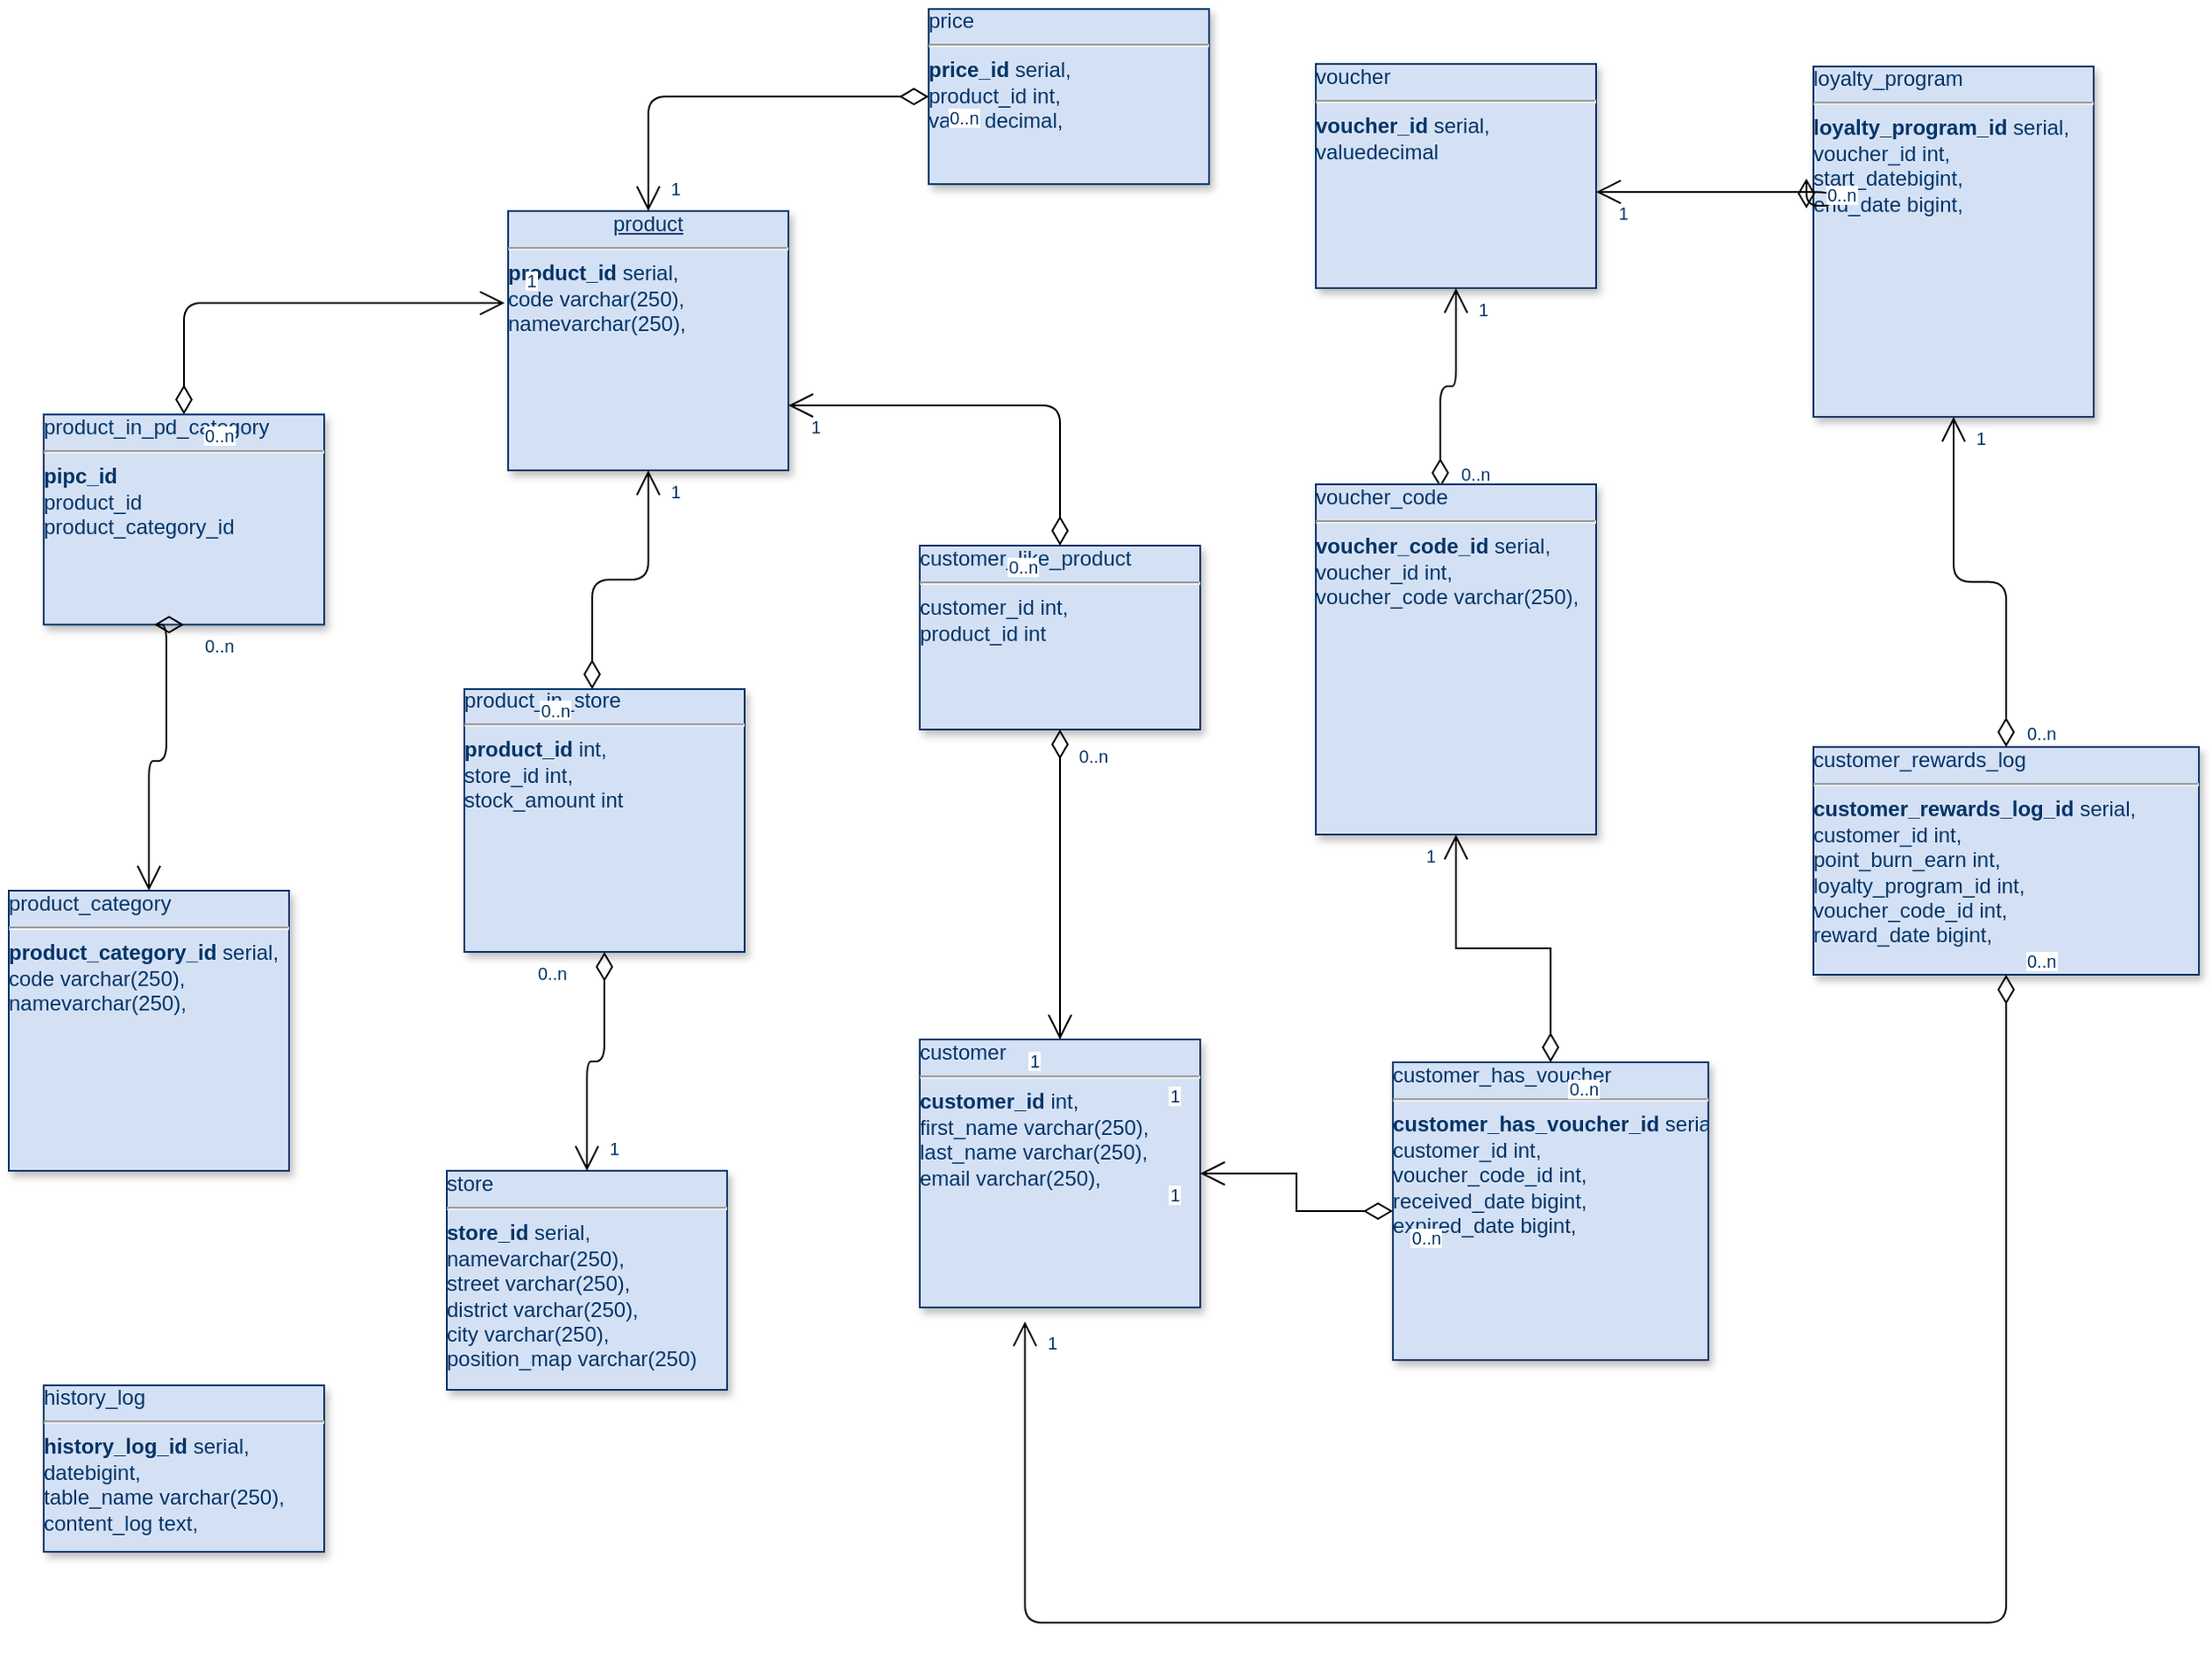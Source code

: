 <mxfile version="10.6.9"><diagram name="Page-1" id="efa7a0a1-bf9b-a30e-e6df-94a7791c09e9"><mxGraphModel dx="1666" dy="403" grid="1" gridSize="10" guides="1" tooltips="1" connect="1" arrows="1" fold="1" page="1" pageScale="1" pageWidth="826" pageHeight="1169" background="#ffffff" math="0" shadow="0"><root><mxCell id="0"/><mxCell id="1" parent="0"/><mxCell id="19" value="&lt;div&gt;product_in_pd_category&lt;/div&gt;&lt;hr&gt;&lt;div&gt;&lt;b&gt;pipc_id&amp;nbsp;&lt;/b&gt;&lt;/div&gt;&lt;div&gt;product_id&lt;/div&gt;&lt;div&gt;product_category_id&lt;/div&gt;&lt;p&gt;&lt;br&gt;&lt;/p&gt;" style="verticalAlign=top;align=left;overflow=fill;fontSize=12;fontFamily=Helvetica;html=1;strokeColor=#003366;shadow=1;fillColor=#D4E1F5;fontColor=#003366" parent="1" vertex="1"><mxGeometry x="-535.0" y="301.64" width="160" height="120" as="geometry"/></mxCell><mxCell id="20" value="&lt;div&gt;store&lt;/div&gt;&lt;hr&gt;&lt;div&gt;&lt;div&gt;&lt;b&gt;store_id &lt;/b&gt;&lt;span&gt;serial&lt;/span&gt;,&lt;/div&gt;&lt;div&gt;&lt;span&gt;name&lt;/span&gt;&lt;span&gt;varchar&lt;/span&gt;(&lt;span&gt;250&lt;/span&gt;),&lt;/div&gt;&lt;div&gt;   street &lt;span&gt;varchar&lt;/span&gt;(&lt;span&gt;250&lt;/span&gt;),&lt;/div&gt;&lt;div&gt;   district &lt;span&gt;varchar&lt;/span&gt;(&lt;span&gt;250&lt;/span&gt;),&lt;/div&gt;&lt;div&gt;   city &lt;span&gt;varchar&lt;/span&gt;(&lt;span&gt;250&lt;/span&gt;),&lt;/div&gt;&lt;div&gt;   position_map &lt;span&gt;varchar&lt;/span&gt;(&lt;span&gt;250&lt;/span&gt;)&lt;/div&gt;&lt;/div&gt;" style="verticalAlign=top;align=left;overflow=fill;fontSize=12;fontFamily=Helvetica;html=1;strokeColor=#003366;shadow=1;fillColor=#D4E1F5;fontColor=#003366" parent="1" vertex="1"><mxGeometry x="-305.0" y="733.5" width="160" height="125" as="geometry"/></mxCell><mxCell id="21" value="&lt;div&gt;product_category&lt;/div&gt;&lt;hr&gt;&lt;div&gt;&lt;div&gt;&lt;b&gt;product_category_id &lt;/b&gt;&lt;span&gt;serial&lt;/span&gt;,&lt;/div&gt;&lt;div&gt;   code &lt;span&gt;varchar&lt;/span&gt;(&lt;span&gt;250&lt;/span&gt;),&lt;/div&gt;&lt;div&gt;&lt;span&gt;name&lt;/span&gt;&lt;span&gt;varchar&lt;/span&gt;(&lt;span&gt;250&lt;/span&gt;),&lt;/div&gt;&lt;/div&gt;&lt;p&gt;&lt;br&gt;&lt;/p&gt;" style="verticalAlign=top;align=left;overflow=fill;fontSize=12;fontFamily=Helvetica;html=1;strokeColor=#003366;shadow=1;fillColor=#D4E1F5;fontColor=#003366" parent="1" vertex="1"><mxGeometry x="-555" y="573.5" width="160" height="160" as="geometry"/></mxCell><mxCell id="22" value="&lt;div&gt;customer_like_product&lt;/div&gt;&lt;hr&gt;&lt;div&gt;&lt;div&gt; customer_id &lt;span&gt;int&lt;/span&gt;,&lt;/div&gt;&lt;div&gt;   product_id &lt;span&gt;int&lt;/span&gt;&lt;/div&gt;&lt;/div&gt;" style="verticalAlign=top;align=left;overflow=fill;fontSize=12;fontFamily=Helvetica;html=1;strokeColor=#003366;shadow=1;fillColor=#D4E1F5;fontColor=#003366" parent="1" vertex="1"><mxGeometry x="-35" y="376.5" width="160" height="105" as="geometry"/></mxCell><mxCell id="23" value="&lt;div&gt;price&lt;/div&gt;&lt;hr&gt;&lt;div&gt;&lt;div&gt;&lt;b&gt;price_id &lt;/b&gt;&lt;span&gt;serial&lt;/span&gt;,&lt;/div&gt;&lt;div&gt;   product_id &lt;span&gt;int&lt;/span&gt;,&lt;/div&gt;&lt;div&gt;&lt;span&gt;value&amp;nbsp;&lt;/span&gt;&lt;span&gt;decimal&lt;/span&gt;,&lt;/div&gt;&lt;/div&gt;" style="verticalAlign=top;align=left;overflow=fill;fontSize=12;fontFamily=Helvetica;html=1;strokeColor=#003366;shadow=1;fillColor=#D4E1F5;fontColor=#003366" parent="1" vertex="1"><mxGeometry x="-29.92" y="70.14" width="160" height="100" as="geometry"/></mxCell><mxCell id="24" value="&lt;div&gt;product_in_store&lt;/div&gt;&lt;hr&gt;&lt;div&gt;&lt;div&gt;&lt;b&gt;product_id &lt;/b&gt;&lt;span&gt;int&lt;/span&gt;,&lt;/div&gt;&lt;div&gt;   store_id &lt;span&gt;int&lt;/span&gt;,&lt;/div&gt;&lt;div&gt;   stock_amount &lt;span&gt;int&lt;/span&gt;&lt;/div&gt;&lt;/div&gt;" style="verticalAlign=top;align=left;overflow=fill;fontSize=12;fontFamily=Helvetica;html=1;strokeColor=#003366;shadow=1;fillColor=#D4E1F5;fontColor=#003366" parent="1" vertex="1"><mxGeometry x="-295.0" y="458.46" width="160" height="150" as="geometry"/></mxCell><mxCell id="25" value="&lt;div style=&quot;text-align: center&quot;&gt;&lt;u&gt;product&lt;/u&gt;&lt;/div&gt;&lt;hr&gt;&lt;div&gt;&lt;div&gt;&lt;div&gt;&lt;b&gt;product_id &lt;/b&gt;&lt;span&gt;serial&lt;/span&gt;,&lt;/div&gt;&lt;div&gt;   code &lt;span&gt;varchar&lt;/span&gt;(&lt;span&gt;250&lt;/span&gt;),&lt;/div&gt;&lt;div&gt;&lt;span&gt;name&lt;/span&gt;&lt;span&gt;varchar&lt;/span&gt;(&lt;span&gt;250&lt;/span&gt;),&lt;/div&gt;&lt;/div&gt;&lt;/div&gt;&lt;p&gt;&lt;br&gt;&lt;/p&gt;" style="verticalAlign=top;align=left;overflow=fill;fontSize=12;fontFamily=Helvetica;html=1;strokeColor=#003366;shadow=1;fillColor=#D4E1F5;fontColor=#003366" parent="1" vertex="1"><mxGeometry x="-270" y="185.5" width="160" height="148" as="geometry"/></mxCell><mxCell id="26" value="&lt;div&gt;customer_has_voucher&lt;/div&gt;&lt;hr&gt;&lt;div&gt;&lt;div&gt;&lt;b&gt;customer_has_voucher_id &lt;/b&gt;&lt;span&gt;serial&lt;/span&gt;,&lt;/div&gt;&lt;div&gt;   customer_id &lt;span&gt;int&lt;/span&gt;,&lt;/div&gt;&lt;div&gt;   voucher_code_id &lt;span&gt;int&lt;/span&gt;,&lt;/div&gt;&lt;div&gt;   received_date &lt;span&gt;bigint&lt;/span&gt;,&lt;/div&gt;&lt;div&gt;   expired_date &lt;span&gt;bigint&lt;/span&gt;,&lt;/div&gt;&lt;/div&gt;" style="verticalAlign=top;align=left;overflow=fill;fontSize=12;fontFamily=Helvetica;html=1;strokeColor=#003366;shadow=1;fillColor=#D4E1F5;fontColor=#003366" parent="1" vertex="1"><mxGeometry x="235" y="671.5" width="180" height="170" as="geometry"/></mxCell><mxCell id="27" value="&lt;div&gt;loyalty_program&lt;/div&gt;&lt;hr&gt;&lt;div&gt;&lt;div&gt;&lt;b&gt;loyalty_program_id &lt;/b&gt;&lt;span&gt;serial&lt;/span&gt;,&lt;/div&gt;&lt;div&gt;   voucher_id &lt;span&gt;int&lt;/span&gt;,&lt;/div&gt;&lt;div&gt;&lt;span&gt;start_date&lt;/span&gt;&lt;span&gt;bigint&lt;/span&gt;,&lt;/div&gt;&lt;div&gt;   end_date &lt;span&gt;bigint&lt;/span&gt;,&lt;/div&gt;&lt;/div&gt;" style="verticalAlign=top;align=left;overflow=fill;fontSize=12;fontFamily=Helvetica;html=1;strokeColor=#003366;shadow=1;fillColor=#D4E1F5;fontColor=#003366" parent="1" vertex="1"><mxGeometry x="475" y="103.0" width="160" height="200" as="geometry"/></mxCell><mxCell id="29" value="&lt;div&gt;customer&lt;/div&gt;&lt;hr&gt;&lt;div&gt;&lt;div&gt;&lt;b&gt;customer_id &lt;/b&gt;&lt;span&gt;int&lt;/span&gt;,&lt;/div&gt;&lt;div&gt;   first_name &lt;span&gt;varchar&lt;/span&gt;(&lt;span&gt;250&lt;/span&gt;),&lt;/div&gt;&lt;div&gt;   last_name &lt;span&gt;varchar&lt;/span&gt;(&lt;span&gt;250&lt;/span&gt;),&lt;/div&gt;&lt;div&gt;   email &lt;span&gt;varchar&lt;/span&gt;(&lt;span&gt;250&lt;/span&gt;),&lt;/div&gt;&lt;/div&gt;" style="verticalAlign=top;align=left;overflow=fill;fontSize=12;fontFamily=Helvetica;html=1;strokeColor=#003366;shadow=1;fillColor=#D4E1F5;fontColor=#003366" parent="1" vertex="1"><mxGeometry x="-35" y="658.5" width="160" height="153" as="geometry"/></mxCell><mxCell id="30" value="&lt;div&gt;customer_rewards_log&lt;/div&gt;&lt;hr&gt;&lt;div&gt;&lt;div&gt;&lt;b&gt;customer_rewards_log_id&lt;/b&gt; &lt;span&gt;serial&lt;/span&gt;,&lt;/div&gt;&lt;div&gt;   customer_id &lt;span&gt;int&lt;/span&gt;,&lt;/div&gt;&lt;div&gt;   point_burn_earn &lt;span&gt;int&lt;/span&gt;,&lt;/div&gt;&lt;div&gt;   loyalty_program_id &lt;span&gt;int&lt;/span&gt;,&lt;/div&gt;&lt;div&gt;   voucher_code_id &lt;span&gt;int&lt;/span&gt;,&lt;/div&gt;&lt;div&gt;   reward_date &lt;span&gt;bigint&lt;/span&gt;,&lt;/div&gt;&lt;/div&gt;" style="verticalAlign=top;align=left;overflow=fill;fontSize=12;fontFamily=Helvetica;html=1;strokeColor=#003366;shadow=1;fillColor=#D4E1F5;fontColor=#003366" parent="1" vertex="1"><mxGeometry x="475" y="491.5" width="220" height="130" as="geometry"/></mxCell><mxCell id="31" value="&lt;div&gt;history_log&lt;/div&gt;&lt;hr&gt;&lt;div&gt;&lt;div&gt;&lt;b&gt;history_log_id &lt;/b&gt;&lt;span&gt;serial&lt;/span&gt;,&lt;/div&gt;&lt;div&gt;&lt;span&gt;date&lt;/span&gt;&lt;span&gt;bigint&lt;/span&gt;,&lt;/div&gt;&lt;div&gt;   table_name &lt;span&gt;varchar&lt;/span&gt;(&lt;span&gt;250&lt;/span&gt;),&lt;/div&gt;&lt;div&gt;   content_log &lt;span&gt;text&lt;/span&gt;,&lt;/div&gt;&lt;/div&gt;" style="verticalAlign=top;align=left;overflow=fill;fontSize=12;fontFamily=Helvetica;html=1;strokeColor=#003366;shadow=1;fillColor=#D4E1F5;fontColor=#003366" parent="1" vertex="1"><mxGeometry x="-535" y="856.0" width="160" height="95" as="geometry"/></mxCell><mxCell id="35" value="&lt;div&gt;voucher&lt;/div&gt;&lt;hr&gt;&lt;div&gt;&lt;div&gt;&lt;div&gt;&lt;b&gt;voucher_id &lt;/b&gt;&lt;span&gt;serial&lt;/span&gt;,&lt;/div&gt;&lt;div&gt;&lt;span&gt;value&lt;/span&gt;&lt;span&gt;decimal&lt;/span&gt;&lt;/div&gt;&lt;/div&gt;&lt;/div&gt;" style="verticalAlign=top;align=left;overflow=fill;fontSize=12;fontFamily=Helvetica;html=1;strokeColor=#003366;shadow=1;fillColor=#D4E1F5;fontColor=#003366" parent="1" vertex="1"><mxGeometry x="191" y="101.5" width="160" height="128" as="geometry"/></mxCell><mxCell id="36" value="" style="endArrow=open;endSize=12;startArrow=diamondThin;startSize=14;startFill=0;edgeStyle=orthogonalEdgeStyle;exitX=0.5;exitY=1;exitDx=0;exitDy=0;entryX=0.5;entryY=0;entryDx=0;entryDy=0;" parent="1" source="19" target="21" edge="1"><mxGeometry x="-295" y="261.5" as="geometry"><mxPoint x="-295" y="261.5" as="sourcePoint"/><mxPoint x="-135" y="261.5" as="targetPoint"/><Array as="points"><mxPoint x="-465" y="421.5"/><mxPoint x="-465" y="499.5"/><mxPoint x="-475" y="499.5"/></Array></mxGeometry></mxCell><mxCell id="37" value="0..n" style="resizable=0;align=left;verticalAlign=top;labelBackgroundColor=#ffffff;fontSize=10;strokeColor=#003366;shadow=1;fillColor=#D4E1F5;fontColor=#003366" parent="36" connectable="0" vertex="1"><mxGeometry x="-1" relative="1" as="geometry"><mxPoint x="10" as="offset"/></mxGeometry></mxCell><mxCell id="38" value="1" style="resizable=0;align=right;verticalAlign=top;labelBackgroundColor=#ffffff;fontSize=10;strokeColor=#003366;shadow=1;fillColor=#D4E1F5;fontColor=#003366" parent="36" connectable="0" vertex="1"><mxGeometry x="1" relative="1" as="geometry"><mxPoint x="590" y="105" as="offset"/></mxGeometry></mxCell><mxCell id="48" value="" style="endArrow=open;endSize=12;startArrow=diamondThin;startSize=14;startFill=0;edgeStyle=orthogonalEdgeStyle;exitX=0.5;exitY=1;rounded=0;exitDx=0;exitDy=0;" parent="1" source="22" target="29" edge="1"><mxGeometry x="474.36" y="551.5" as="geometry"><mxPoint x="474.36" y="551.5" as="sourcePoint"/><mxPoint x="125" y="671.5" as="targetPoint"/></mxGeometry></mxCell><mxCell id="49" value="0..n" style="resizable=0;align=left;verticalAlign=top;labelBackgroundColor=#ffffff;fontSize=10;strokeColor=#003366;shadow=1;fillColor=#D4E1F5;fontColor=#003366" parent="48" connectable="0" vertex="1"><mxGeometry x="-1" relative="1" as="geometry"><mxPoint x="8.92" y="3.04" as="offset"/></mxGeometry></mxCell><mxCell id="50" value="1" style="resizable=0;align=right;verticalAlign=top;labelBackgroundColor=#ffffff;fontSize=10;strokeColor=#003366;shadow=1;fillColor=#D4E1F5;fontColor=#003366" parent="48" connectable="0" vertex="1"><mxGeometry x="1" relative="1" as="geometry"><mxPoint x="-10" as="offset"/></mxGeometry></mxCell><mxCell id="81" value="" style="endArrow=open;endSize=12;startArrow=diamondThin;startSize=14;startFill=0;edgeStyle=orthogonalEdgeStyle;exitX=0.444;exitY=0.01;exitDx=0;exitDy=0;exitPerimeter=0;" parent="1" source="4rx9t08jZn9YdvMOZvsI-126" target="35" edge="1"><mxGeometry x="824.36" y="641.5" as="geometry"><mxPoint x="824.36" y="641.5" as="sourcePoint"/><mxPoint x="984.36" y="641.5" as="targetPoint"/></mxGeometry></mxCell><mxCell id="82" value="0..n" style="resizable=0;align=left;verticalAlign=top;labelBackgroundColor=#ffffff;fontSize=10;strokeColor=#003366;shadow=1;fillColor=#D4E1F5;fontColor=#003366" parent="81" connectable="0" vertex="1"><mxGeometry x="-1" relative="1" as="geometry"><mxPoint x="10" y="-20" as="offset"/></mxGeometry></mxCell><mxCell id="83" value="1" style="resizable=0;align=right;verticalAlign=top;labelBackgroundColor=#ffffff;fontSize=10;strokeColor=#003366;shadow=1;fillColor=#D4E1F5;fontColor=#003366" parent="81" connectable="0" vertex="1"><mxGeometry x="1" relative="1" as="geometry"><mxPoint x="20" as="offset"/></mxGeometry></mxCell><mxCell id="87" value="" style="endArrow=open;endSize=12;startArrow=diamondThin;startSize=14;startFill=0;edgeStyle=orthogonalEdgeStyle;exitX=0.5;exitY=1;exitDx=0;exitDy=0;entryX=0.5;entryY=0;entryDx=0;entryDy=0;" parent="1" source="24" target="20" edge="1"><mxGeometry x="224.36" y="301.5" as="geometry"><mxPoint x="-5" y="796.5" as="sourcePoint"/><mxPoint x="-5" y="611.5" as="targetPoint"/></mxGeometry></mxCell><mxCell id="88" value="0..n" style="resizable=0;align=left;verticalAlign=top;labelBackgroundColor=#ffffff;fontSize=10;strokeColor=#003366;shadow=1;fillColor=#D4E1F5;fontColor=#003366" parent="87" connectable="0" vertex="1"><mxGeometry x="-1" relative="1" as="geometry"><mxPoint x="-40" as="offset"/></mxGeometry></mxCell><mxCell id="89" value="1" style="resizable=0;align=right;verticalAlign=top;labelBackgroundColor=#ffffff;fontSize=10;strokeColor=#003366;shadow=1;fillColor=#D4E1F5;fontColor=#003366" parent="87" connectable="0" vertex="1"><mxGeometry x="1" relative="1" as="geometry"><mxPoint x="20.0" y="-25.0" as="offset"/></mxGeometry></mxCell><mxCell id="90" value="" style="endArrow=open;endSize=12;startArrow=diamondThin;startSize=14;startFill=0;edgeStyle=orthogonalEdgeStyle;exitX=0.5;exitY=0;exitDx=0;exitDy=0;entryX=-0.012;entryY=0.355;entryDx=0;entryDy=0;entryPerimeter=0;" parent="1" source="19" target="25" edge="1"><mxGeometry x="325" y="441.5" as="geometry"><mxPoint x="-395" y="211.5" as="sourcePoint"/><mxPoint x="-455" y="130" as="targetPoint"/><Array as="points"><mxPoint x="-455" y="238"/></Array></mxGeometry></mxCell><mxCell id="91" value="0..n" style="resizable=0;align=left;verticalAlign=top;labelBackgroundColor=#ffffff;fontSize=10;strokeColor=#003366;shadow=1;fillColor=#D4E1F5;fontColor=#003366" parent="90" connectable="0" vertex="1"><mxGeometry x="-1" relative="1" as="geometry"><mxPoint x="10" as="offset"/></mxGeometry></mxCell><mxCell id="92" value="1" style="resizable=0;align=right;verticalAlign=top;labelBackgroundColor=#ffffff;fontSize=10;strokeColor=#003366;shadow=1;fillColor=#D4E1F5;fontColor=#003366" parent="90" connectable="0" vertex="1"><mxGeometry x="1" relative="1" as="geometry"><mxPoint x="20" y="-25.0" as="offset"/></mxGeometry></mxCell><mxCell id="99" value="" style="endArrow=open;endSize=12;startArrow=diamondThin;startSize=14;startFill=0;edgeStyle=orthogonalEdgeStyle;entryX=0.5;entryY=1;entryDx=0;entryDy=0;exitX=0.456;exitY=0;exitDx=0;exitDy=0;exitPerimeter=0;" parent="1" source="24" target="25" edge="1"><mxGeometry x="74.36" y="461.5" as="geometry"><mxPoint x="-55" y="461.5" as="sourcePoint"/><mxPoint x="25" y="391.5" as="targetPoint"/><Array as="points"/></mxGeometry></mxCell><mxCell id="100" value="0..n" style="resizable=0;align=left;verticalAlign=top;labelBackgroundColor=#ffffff;fontSize=10;strokeColor=#003366;shadow=1;fillColor=#D4E1F5;fontColor=#003366" parent="99" connectable="0" vertex="1"><mxGeometry x="-1" relative="1" as="geometry"><mxPoint x="-31.08" as="offset"/></mxGeometry></mxCell><mxCell id="101" value="1" style="resizable=0;align=right;verticalAlign=top;labelBackgroundColor=#ffffff;fontSize=10;strokeColor=#003366;shadow=1;fillColor=#D4E1F5;fontColor=#003366" parent="99" connectable="0" vertex="1"><mxGeometry x="1" relative="1" as="geometry"><mxPoint x="20.0" y="1.895e-13" as="offset"/></mxGeometry></mxCell><mxCell id="4rx9t08jZn9YdvMOZvsI-117" value="" style="endArrow=open;endSize=12;startArrow=diamondThin;startSize=14;startFill=0;edgeStyle=orthogonalEdgeStyle;exitX=0;exitY=0.5;exitDx=0;exitDy=0;" edge="1" parent="1" source="23" target="25"><mxGeometry x="829" y="411.5" as="geometry"><mxPoint x="-130" y="120" as="sourcePoint"/><mxPoint x="-190" y="80" as="targetPoint"/><Array as="points"><mxPoint x="-190" y="120"/></Array></mxGeometry></mxCell><mxCell id="4rx9t08jZn9YdvMOZvsI-118" value="0..n" style="resizable=0;align=left;verticalAlign=top;labelBackgroundColor=#ffffff;fontSize=10;strokeColor=#003366;shadow=1;fillColor=#D4E1F5;fontColor=#003366" connectable="0" vertex="1" parent="4rx9t08jZn9YdvMOZvsI-117"><mxGeometry x="-1" relative="1" as="geometry"><mxPoint x="10" as="offset"/></mxGeometry></mxCell><mxCell id="4rx9t08jZn9YdvMOZvsI-119" value="1" style="resizable=0;align=right;verticalAlign=top;labelBackgroundColor=#ffffff;fontSize=10;strokeColor=#003366;shadow=1;fillColor=#D4E1F5;fontColor=#003366" connectable="0" vertex="1" parent="4rx9t08jZn9YdvMOZvsI-117"><mxGeometry x="1" relative="1" as="geometry"><mxPoint x="20" y="-25.0" as="offset"/></mxGeometry></mxCell><mxCell id="4rx9t08jZn9YdvMOZvsI-120" value="" style="endArrow=open;endSize=12;startArrow=diamondThin;startSize=14;startFill=0;edgeStyle=orthogonalEdgeStyle;entryX=1;entryY=0.75;entryDx=0;entryDy=0;exitX=0.5;exitY=0;exitDx=0;exitDy=0;" edge="1" parent="1" source="22" target="25"><mxGeometry x="309.36" y="446.5" as="geometry"><mxPoint x="275" y="258.5" as="sourcePoint"/><mxPoint x="190" y="451.46" as="targetPoint"/><Array as="points"/></mxGeometry></mxCell><mxCell id="4rx9t08jZn9YdvMOZvsI-121" value="0..n" style="resizable=0;align=left;verticalAlign=top;labelBackgroundColor=#ffffff;fontSize=10;strokeColor=#003366;shadow=1;fillColor=#D4E1F5;fontColor=#003366" connectable="0" vertex="1" parent="4rx9t08jZn9YdvMOZvsI-120"><mxGeometry x="-1" relative="1" as="geometry"><mxPoint x="-31.08" as="offset"/></mxGeometry></mxCell><mxCell id="4rx9t08jZn9YdvMOZvsI-122" value="1" style="resizable=0;align=right;verticalAlign=top;labelBackgroundColor=#ffffff;fontSize=10;strokeColor=#003366;shadow=1;fillColor=#D4E1F5;fontColor=#003366" connectable="0" vertex="1" parent="4rx9t08jZn9YdvMOZvsI-120"><mxGeometry x="1" relative="1" as="geometry"><mxPoint x="20.0" y="1.895e-13" as="offset"/></mxGeometry></mxCell><mxCell id="4rx9t08jZn9YdvMOZvsI-126" value="&lt;div&gt;&lt;div&gt;voucher_code&lt;/div&gt;&lt;/div&gt;&lt;hr&gt;&lt;div&gt;&lt;div&gt;&lt;div&gt;&lt;b&gt;voucher_code_id &lt;/b&gt;&lt;span&gt;serial&lt;/span&gt;,&lt;/div&gt;&lt;div&gt;   voucher_id &lt;span&gt;int&lt;/span&gt;,&lt;/div&gt;&lt;div&gt;   voucher_code &lt;span&gt;varchar&lt;/span&gt;(&lt;span&gt;250&lt;/span&gt;),&lt;/div&gt;&lt;/div&gt;&lt;/div&gt;" style="verticalAlign=top;align=left;overflow=fill;fontSize=12;fontFamily=Helvetica;html=1;strokeColor=#003366;shadow=1;fillColor=#D4E1F5;fontColor=#003366" vertex="1" parent="1"><mxGeometry x="191" y="341.5" width="160" height="200" as="geometry"/></mxCell><mxCell id="4rx9t08jZn9YdvMOZvsI-129" value="" style="endArrow=open;endSize=12;startArrow=diamondThin;startSize=14;startFill=0;edgeStyle=orthogonalEdgeStyle;exitX=0;exitY=0.5;rounded=0;exitDx=0;exitDy=0;entryX=1;entryY=0.5;entryDx=0;entryDy=0;" edge="1" parent="1" source="26" target="29"><mxGeometry x="594.36" y="605.5" as="geometry"><mxPoint x="305" y="685.5" as="sourcePoint"/><mxPoint x="285" y="765.46" as="targetPoint"/></mxGeometry></mxCell><mxCell id="4rx9t08jZn9YdvMOZvsI-130" value="0..n" style="resizable=0;align=left;verticalAlign=top;labelBackgroundColor=#ffffff;fontSize=10;strokeColor=#003366;shadow=1;fillColor=#D4E1F5;fontColor=#003366" connectable="0" vertex="1" parent="4rx9t08jZn9YdvMOZvsI-129"><mxGeometry x="-1" relative="1" as="geometry"><mxPoint x="8.92" y="3.04" as="offset"/></mxGeometry></mxCell><mxCell id="4rx9t08jZn9YdvMOZvsI-131" value="1" style="resizable=0;align=right;verticalAlign=top;labelBackgroundColor=#ffffff;fontSize=10;strokeColor=#003366;shadow=1;fillColor=#D4E1F5;fontColor=#003366" connectable="0" vertex="1" parent="4rx9t08jZn9YdvMOZvsI-129"><mxGeometry x="1" relative="1" as="geometry"><mxPoint x="-10" as="offset"/></mxGeometry></mxCell><mxCell id="4rx9t08jZn9YdvMOZvsI-132" value="" style="endArrow=open;endSize=12;startArrow=diamondThin;startSize=14;startFill=0;edgeStyle=orthogonalEdgeStyle;rounded=0;entryX=0.5;entryY=1;entryDx=0;entryDy=0;" edge="1" parent="1" source="26" target="4rx9t08jZn9YdvMOZvsI-126"><mxGeometry x="614.36" y="485.5" as="geometry"><mxPoint x="371" y="698.5" as="sourcePoint"/><mxPoint x="265" y="691.5" as="targetPoint"/></mxGeometry></mxCell><mxCell id="4rx9t08jZn9YdvMOZvsI-133" value="0..n" style="resizable=0;align=left;verticalAlign=top;labelBackgroundColor=#ffffff;fontSize=10;strokeColor=#003366;shadow=1;fillColor=#D4E1F5;fontColor=#003366" connectable="0" vertex="1" parent="4rx9t08jZn9YdvMOZvsI-132"><mxGeometry x="-1" relative="1" as="geometry"><mxPoint x="8.92" y="3.04" as="offset"/></mxGeometry></mxCell><mxCell id="4rx9t08jZn9YdvMOZvsI-134" value="1" style="resizable=0;align=right;verticalAlign=top;labelBackgroundColor=#ffffff;fontSize=10;strokeColor=#003366;shadow=1;fillColor=#D4E1F5;fontColor=#003366" connectable="0" vertex="1" parent="4rx9t08jZn9YdvMOZvsI-132"><mxGeometry x="1" relative="1" as="geometry"><mxPoint x="-10" as="offset"/></mxGeometry></mxCell><mxCell id="4rx9t08jZn9YdvMOZvsI-135" value="" style="endArrow=open;endSize=12;startArrow=diamondThin;startSize=14;startFill=0;edgeStyle=orthogonalEdgeStyle;exitX=-0.025;exitY=0.405;exitDx=0;exitDy=0;exitPerimeter=0;entryX=1;entryY=0.571;entryDx=0;entryDy=0;entryPerimeter=0;" edge="1" parent="1" source="27" target="35"><mxGeometry x="983.36" y="580" as="geometry"><mxPoint x="565" y="397" as="sourcePoint"/><mxPoint x="564" y="231.5" as="targetPoint"/><Array as="points"><mxPoint x="485" y="182.5"/></Array></mxGeometry></mxCell><mxCell id="4rx9t08jZn9YdvMOZvsI-136" value="0..n" style="resizable=0;align=left;verticalAlign=top;labelBackgroundColor=#ffffff;fontSize=10;strokeColor=#003366;shadow=1;fillColor=#D4E1F5;fontColor=#003366" connectable="0" vertex="1" parent="4rx9t08jZn9YdvMOZvsI-135"><mxGeometry x="-1" relative="1" as="geometry"><mxPoint x="10" y="-20" as="offset"/></mxGeometry></mxCell><mxCell id="4rx9t08jZn9YdvMOZvsI-137" value="1" style="resizable=0;align=right;verticalAlign=top;labelBackgroundColor=#ffffff;fontSize=10;strokeColor=#003366;shadow=1;fillColor=#D4E1F5;fontColor=#003366" connectable="0" vertex="1" parent="4rx9t08jZn9YdvMOZvsI-135"><mxGeometry x="1" relative="1" as="geometry"><mxPoint x="20" as="offset"/></mxGeometry></mxCell><mxCell id="4rx9t08jZn9YdvMOZvsI-144" value="" style="endArrow=open;endSize=12;startArrow=diamondThin;startSize=14;startFill=0;edgeStyle=orthogonalEdgeStyle;entryX=0.5;entryY=1;entryDx=0;entryDy=0;exitX=0.5;exitY=0;exitDx=0;exitDy=0;" edge="1" parent="1" source="30" target="27"><mxGeometry x="950.36" y="634.5" as="geometry"><mxPoint x="531" y="411.5" as="sourcePoint"/><mxPoint x="531" y="286.0" as="targetPoint"/></mxGeometry></mxCell><mxCell id="4rx9t08jZn9YdvMOZvsI-145" value="0..n" style="resizable=0;align=left;verticalAlign=top;labelBackgroundColor=#ffffff;fontSize=10;strokeColor=#003366;shadow=1;fillColor=#D4E1F5;fontColor=#003366" connectable="0" vertex="1" parent="4rx9t08jZn9YdvMOZvsI-144"><mxGeometry x="-1" relative="1" as="geometry"><mxPoint x="10" y="-20" as="offset"/></mxGeometry></mxCell><mxCell id="4rx9t08jZn9YdvMOZvsI-146" value="1" style="resizable=0;align=right;verticalAlign=top;labelBackgroundColor=#ffffff;fontSize=10;strokeColor=#003366;shadow=1;fillColor=#D4E1F5;fontColor=#003366" connectable="0" vertex="1" parent="4rx9t08jZn9YdvMOZvsI-144"><mxGeometry x="1" relative="1" as="geometry"><mxPoint x="20" as="offset"/></mxGeometry></mxCell><mxCell id="4rx9t08jZn9YdvMOZvsI-147" value="" style="endArrow=open;endSize=12;startArrow=diamondThin;startSize=14;startFill=0;edgeStyle=orthogonalEdgeStyle;entryX=0.375;entryY=1.052;entryDx=0;entryDy=0;entryPerimeter=0;exitX=0.5;exitY=1;exitDx=0;exitDy=0;" edge="1" parent="1" source="30" target="29"><mxGeometry x="965.36" y="941.5" as="geometry"><mxPoint x="585" y="781.5" as="sourcePoint"/><mxPoint x="-5" y="991.5" as="targetPoint"/><Array as="points"><mxPoint x="585" y="991.5"/><mxPoint x="25" y="991.5"/></Array></mxGeometry></mxCell><mxCell id="4rx9t08jZn9YdvMOZvsI-148" value="0..n" style="resizable=0;align=left;verticalAlign=top;labelBackgroundColor=#ffffff;fontSize=10;strokeColor=#003366;shadow=1;fillColor=#D4E1F5;fontColor=#003366" connectable="0" vertex="1" parent="4rx9t08jZn9YdvMOZvsI-147"><mxGeometry x="-1" relative="1" as="geometry"><mxPoint x="10" y="-20" as="offset"/></mxGeometry></mxCell><mxCell id="4rx9t08jZn9YdvMOZvsI-149" value="1" style="resizable=0;align=right;verticalAlign=top;labelBackgroundColor=#ffffff;fontSize=10;strokeColor=#003366;shadow=1;fillColor=#D4E1F5;fontColor=#003366" connectable="0" vertex="1" parent="4rx9t08jZn9YdvMOZvsI-147"><mxGeometry x="1" relative="1" as="geometry"><mxPoint x="20" as="offset"/></mxGeometry></mxCell></root></mxGraphModel></diagram></mxfile>